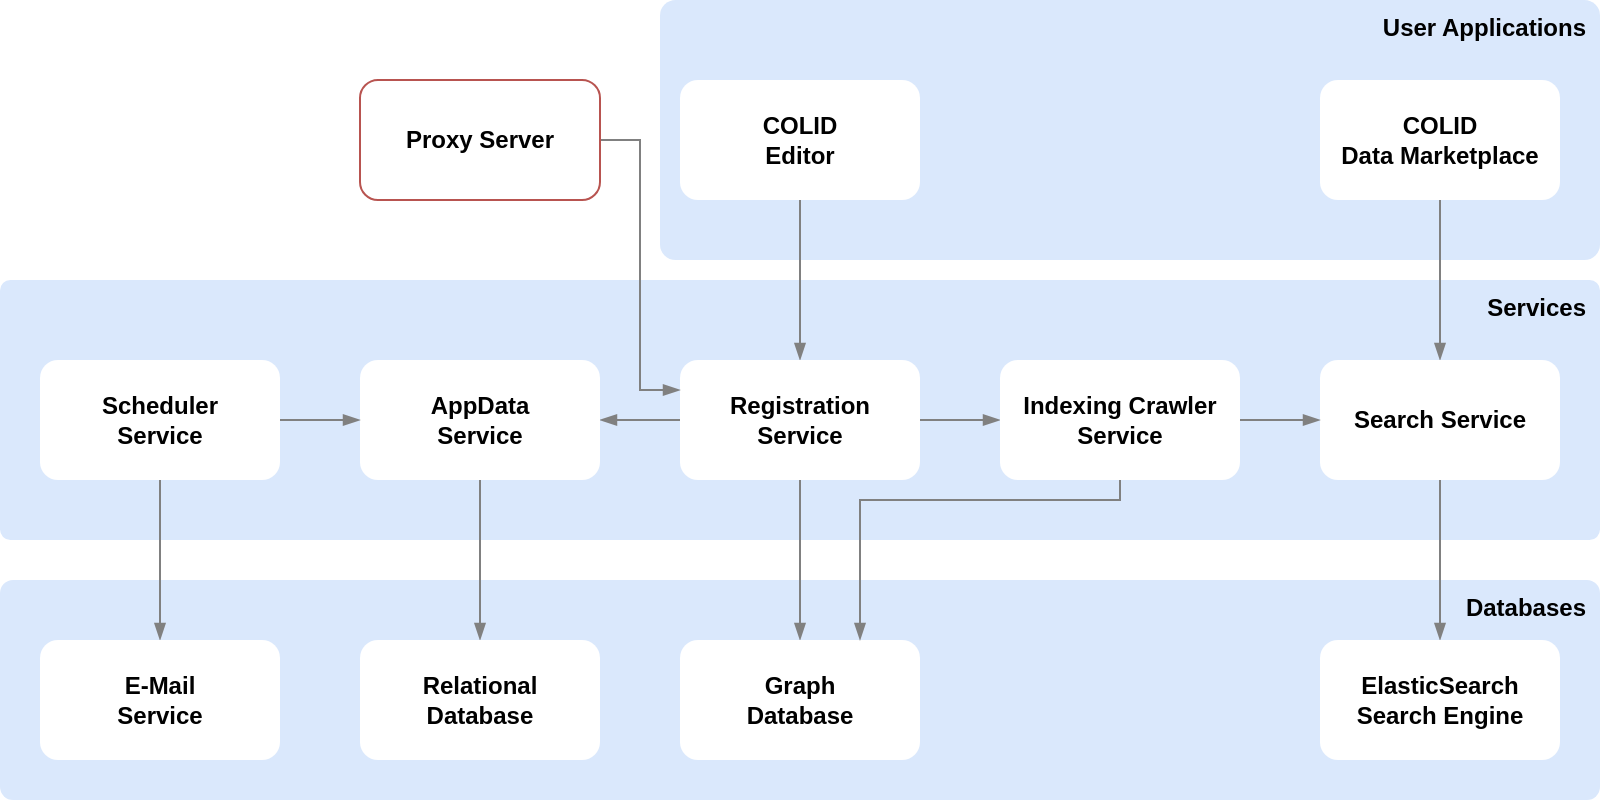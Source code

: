 <mxfile version="13.6.2" type="device"><diagram id="W5gxBKuNM4uRtxDOSXgU" name="Page-1"><mxGraphModel dx="1342" dy="756" grid="1" gridSize="10" guides="1" tooltips="1" connect="1" arrows="1" fold="1" page="1" pageScale="1" pageWidth="827" pageHeight="1169" math="0" shadow="0"><root><mxCell id="0"/><mxCell id="1" parent="0"/><mxCell id="wHxQWrBzP6xjfhHaAybc-35" value="User Applications&lt;br&gt;" style="rounded=1;whiteSpace=wrap;html=1;arcSize=6;align=right;horizontal=1;labelPosition=center;verticalLabelPosition=middle;verticalAlign=top;spacingRight=5;strokeWidth=1;perimeterSpacing=1;fontStyle=1;fillColor=#dae8fc;strokeColor=none;" parent="1" vertex="1"><mxGeometry x="340" y="10" width="470" height="130" as="geometry"/></mxCell><mxCell id="wHxQWrBzP6xjfhHaAybc-32" value="Databases" style="rounded=1;whiteSpace=wrap;html=1;arcSize=6;verticalAlign=top;align=right;spacingRight=5;fontStyle=1;fillColor=#dae8fc;strokeColor=none;" parent="1" vertex="1"><mxGeometry x="10" y="300" width="800" height="110" as="geometry"/></mxCell><mxCell id="wHxQWrBzP6xjfhHaAybc-31" value="Services" style="rounded=1;whiteSpace=wrap;html=1;arcSize=4;imageHeight=24;imageAspect=1;verticalAlign=top;align=right;spacingRight=5;fillColor=#dae8fc;strokeColor=none;fontStyle=1" parent="1" vertex="1"><mxGeometry x="10" y="150" width="800" height="130" as="geometry"/></mxCell><mxCell id="wHxQWrBzP6xjfhHaAybc-14" value="" style="edgeStyle=orthogonalEdgeStyle;rounded=0;orthogonalLoop=1;jettySize=auto;html=1;fontStyle=1;strokeColor=#808080;endArrow=blockThin;endFill=1;" parent="1" source="wHxQWrBzP6xjfhHaAybc-1" target="wHxQWrBzP6xjfhHaAybc-3" edge="1"><mxGeometry relative="1" as="geometry"/></mxCell><mxCell id="wHxQWrBzP6xjfhHaAybc-1" value="COLID&lt;br&gt;Editor" style="rounded=1;whiteSpace=wrap;html=1;strokeColor=none;fontStyle=1" parent="1" vertex="1"><mxGeometry x="350" y="50" width="120" height="60" as="geometry"/></mxCell><mxCell id="wHxQWrBzP6xjfhHaAybc-25" value="" style="edgeStyle=orthogonalEdgeStyle;rounded=0;orthogonalLoop=1;jettySize=auto;html=1;fontStyle=1;strokeColor=#808080;endArrow=blockThin;endFill=1;" parent="1" source="wHxQWrBzP6xjfhHaAybc-2" target="wHxQWrBzP6xjfhHaAybc-4" edge="1"><mxGeometry relative="1" as="geometry"/></mxCell><mxCell id="wHxQWrBzP6xjfhHaAybc-2" value="COLID&lt;br&gt;Data Marketplace" style="rounded=1;whiteSpace=wrap;html=1;strokeColor=none;fontStyle=1" parent="1" vertex="1"><mxGeometry x="670" y="50" width="120" height="60" as="geometry"/></mxCell><mxCell id="wHxQWrBzP6xjfhHaAybc-16" value="" style="edgeStyle=orthogonalEdgeStyle;rounded=0;orthogonalLoop=1;jettySize=auto;html=1;entryX=0.5;entryY=0;entryDx=0;entryDy=0;fontStyle=1;strokeColor=#808080;endArrow=blockThin;endFill=1;" parent="1" source="wHxQWrBzP6xjfhHaAybc-3" target="wHxQWrBzP6xjfhHaAybc-9" edge="1"><mxGeometry relative="1" as="geometry"><mxPoint x="410" y="310" as="targetPoint"/></mxGeometry></mxCell><mxCell id="wHxQWrBzP6xjfhHaAybc-20" style="edgeStyle=orthogonalEdgeStyle;rounded=0;orthogonalLoop=1;jettySize=auto;html=1;entryX=1;entryY=0.5;entryDx=0;entryDy=0;fontStyle=1;strokeColor=#808080;endArrow=blockThin;endFill=1;" parent="1" source="wHxQWrBzP6xjfhHaAybc-3" target="wHxQWrBzP6xjfhHaAybc-7" edge="1"><mxGeometry relative="1" as="geometry"/></mxCell><mxCell id="wHxQWrBzP6xjfhHaAybc-26" value="" style="edgeStyle=orthogonalEdgeStyle;rounded=0;orthogonalLoop=1;jettySize=auto;html=1;fontStyle=1;strokeColor=#808080;endArrow=blockThin;endFill=1;" parent="1" source="wHxQWrBzP6xjfhHaAybc-3" target="wHxQWrBzP6xjfhHaAybc-11" edge="1"><mxGeometry relative="1" as="geometry"/></mxCell><mxCell id="wHxQWrBzP6xjfhHaAybc-3" value="Registration&lt;br&gt;Service" style="rounded=1;whiteSpace=wrap;html=1;fontStyle=1;strokeColor=none;" parent="1" vertex="1"><mxGeometry x="350" y="190" width="120" height="60" as="geometry"/></mxCell><mxCell id="wHxQWrBzP6xjfhHaAybc-29" value="" style="edgeStyle=orthogonalEdgeStyle;rounded=0;orthogonalLoop=1;jettySize=auto;html=1;entryX=0.5;entryY=0;entryDx=0;entryDy=0;fontStyle=1;strokeColor=#808080;endArrow=blockThin;endFill=1;" parent="1" source="wHxQWrBzP6xjfhHaAybc-4" target="wHxQWrBzP6xjfhHaAybc-10" edge="1"><mxGeometry relative="1" as="geometry"><mxPoint x="730" y="310" as="targetPoint"/></mxGeometry></mxCell><mxCell id="wHxQWrBzP6xjfhHaAybc-4" value="Search Service" style="rounded=1;whiteSpace=wrap;html=1;strokeColor=none;fontStyle=1" parent="1" vertex="1"><mxGeometry x="670" y="190" width="120" height="60" as="geometry"/></mxCell><mxCell id="wHxQWrBzP6xjfhHaAybc-21" style="edgeStyle=orthogonalEdgeStyle;rounded=0;orthogonalLoop=1;jettySize=auto;html=1;exitX=1;exitY=0.5;exitDx=0;exitDy=0;entryX=0;entryY=0.25;entryDx=0;entryDy=0;fontStyle=1;strokeColor=#808080;endArrow=blockThin;endFill=1;" parent="1" source="wHxQWrBzP6xjfhHaAybc-6" target="wHxQWrBzP6xjfhHaAybc-3" edge="1"><mxGeometry relative="1" as="geometry"><Array as="points"><mxPoint x="330" y="80"/><mxPoint x="330" y="205"/></Array></mxGeometry></mxCell><mxCell id="wHxQWrBzP6xjfhHaAybc-6" value="Proxy Server" style="rounded=1;whiteSpace=wrap;html=1;fillColor=none;strokeColor=#b85450;fontStyle=1" parent="1" vertex="1"><mxGeometry x="190" y="50" width="120" height="60" as="geometry"/></mxCell><mxCell id="wHxQWrBzP6xjfhHaAybc-24" value="" style="edgeStyle=orthogonalEdgeStyle;rounded=0;orthogonalLoop=1;jettySize=auto;html=1;fontStyle=1;strokeColor=#808080;endArrow=blockThin;endFill=1;" parent="1" source="wHxQWrBzP6xjfhHaAybc-7" target="wHxQWrBzP6xjfhHaAybc-13" edge="1"><mxGeometry relative="1" as="geometry"/></mxCell><mxCell id="wHxQWrBzP6xjfhHaAybc-7" value="AppData&lt;br&gt;Service" style="rounded=1;whiteSpace=wrap;html=1;fontStyle=1;strokeColor=none;" parent="1" vertex="1"><mxGeometry x="190" y="190" width="120" height="60" as="geometry"/></mxCell><mxCell id="wHxQWrBzP6xjfhHaAybc-22" value="" style="edgeStyle=orthogonalEdgeStyle;rounded=0;orthogonalLoop=1;jettySize=auto;html=1;fontStyle=1;strokeColor=#808080;endArrow=blockThin;endFill=1;" parent="1" source="wHxQWrBzP6xjfhHaAybc-8" target="wHxQWrBzP6xjfhHaAybc-7" edge="1"><mxGeometry relative="1" as="geometry"/></mxCell><mxCell id="wHxQWrBzP6xjfhHaAybc-23" value="" style="edgeStyle=orthogonalEdgeStyle;rounded=0;orthogonalLoop=1;jettySize=auto;html=1;fontStyle=1;strokeColor=#808080;endArrow=blockThin;endFill=1;" parent="1" source="wHxQWrBzP6xjfhHaAybc-8" target="wHxQWrBzP6xjfhHaAybc-12" edge="1"><mxGeometry relative="1" as="geometry"/></mxCell><mxCell id="wHxQWrBzP6xjfhHaAybc-8" value="Scheduler&lt;br&gt;Service" style="rounded=1;whiteSpace=wrap;html=1;fontStyle=1;strokeColor=none;" parent="1" vertex="1"><mxGeometry x="30" y="190" width="120" height="60" as="geometry"/></mxCell><mxCell id="wHxQWrBzP6xjfhHaAybc-9" value="Graph&lt;br&gt;Database" style="rounded=1;whiteSpace=wrap;html=1;strokeColor=none;fontStyle=1" parent="1" vertex="1"><mxGeometry x="350" y="330" width="120" height="60" as="geometry"/></mxCell><mxCell id="wHxQWrBzP6xjfhHaAybc-10" value="ElasticSearch&lt;br&gt;Search Engine" style="rounded=1;whiteSpace=wrap;html=1;strokeColor=none;fontStyle=1" parent="1" vertex="1"><mxGeometry x="670" y="330" width="120" height="60" as="geometry"/></mxCell><mxCell id="wHxQWrBzP6xjfhHaAybc-27" value="" style="edgeStyle=orthogonalEdgeStyle;rounded=0;orthogonalLoop=1;jettySize=auto;html=1;fontStyle=1;strokeColor=#808080;endArrow=blockThin;endFill=1;" parent="1" source="wHxQWrBzP6xjfhHaAybc-11" target="wHxQWrBzP6xjfhHaAybc-4" edge="1"><mxGeometry relative="1" as="geometry"/></mxCell><mxCell id="wHxQWrBzP6xjfhHaAybc-34" style="edgeStyle=orthogonalEdgeStyle;rounded=0;orthogonalLoop=1;jettySize=auto;html=1;exitX=0.5;exitY=1;exitDx=0;exitDy=0;entryX=0.75;entryY=0;entryDx=0;entryDy=0;fontStyle=1;strokeColor=#808080;endArrow=blockThin;endFill=1;" parent="1" source="wHxQWrBzP6xjfhHaAybc-11" target="wHxQWrBzP6xjfhHaAybc-9" edge="1"><mxGeometry relative="1" as="geometry"><Array as="points"><mxPoint x="570" y="260"/><mxPoint x="440" y="260"/></Array></mxGeometry></mxCell><mxCell id="wHxQWrBzP6xjfhHaAybc-11" value="Indexing Crawler&lt;br&gt;Service" style="rounded=1;whiteSpace=wrap;html=1;fontStyle=1;strokeColor=none;" parent="1" vertex="1"><mxGeometry x="510" y="190" width="120" height="60" as="geometry"/></mxCell><mxCell id="wHxQWrBzP6xjfhHaAybc-12" value="E-Mail&lt;br&gt;Service" style="rounded=1;whiteSpace=wrap;html=1;strokeColor=none;fontStyle=1" parent="1" vertex="1"><mxGeometry x="30" y="330" width="120" height="60" as="geometry"/></mxCell><mxCell id="wHxQWrBzP6xjfhHaAybc-13" value="Relational&lt;br&gt;Database" style="rounded=1;whiteSpace=wrap;html=1;strokeColor=none;fontStyle=1" parent="1" vertex="1"><mxGeometry x="190" y="330" width="120" height="60" as="geometry"/></mxCell></root></mxGraphModel></diagram></mxfile>